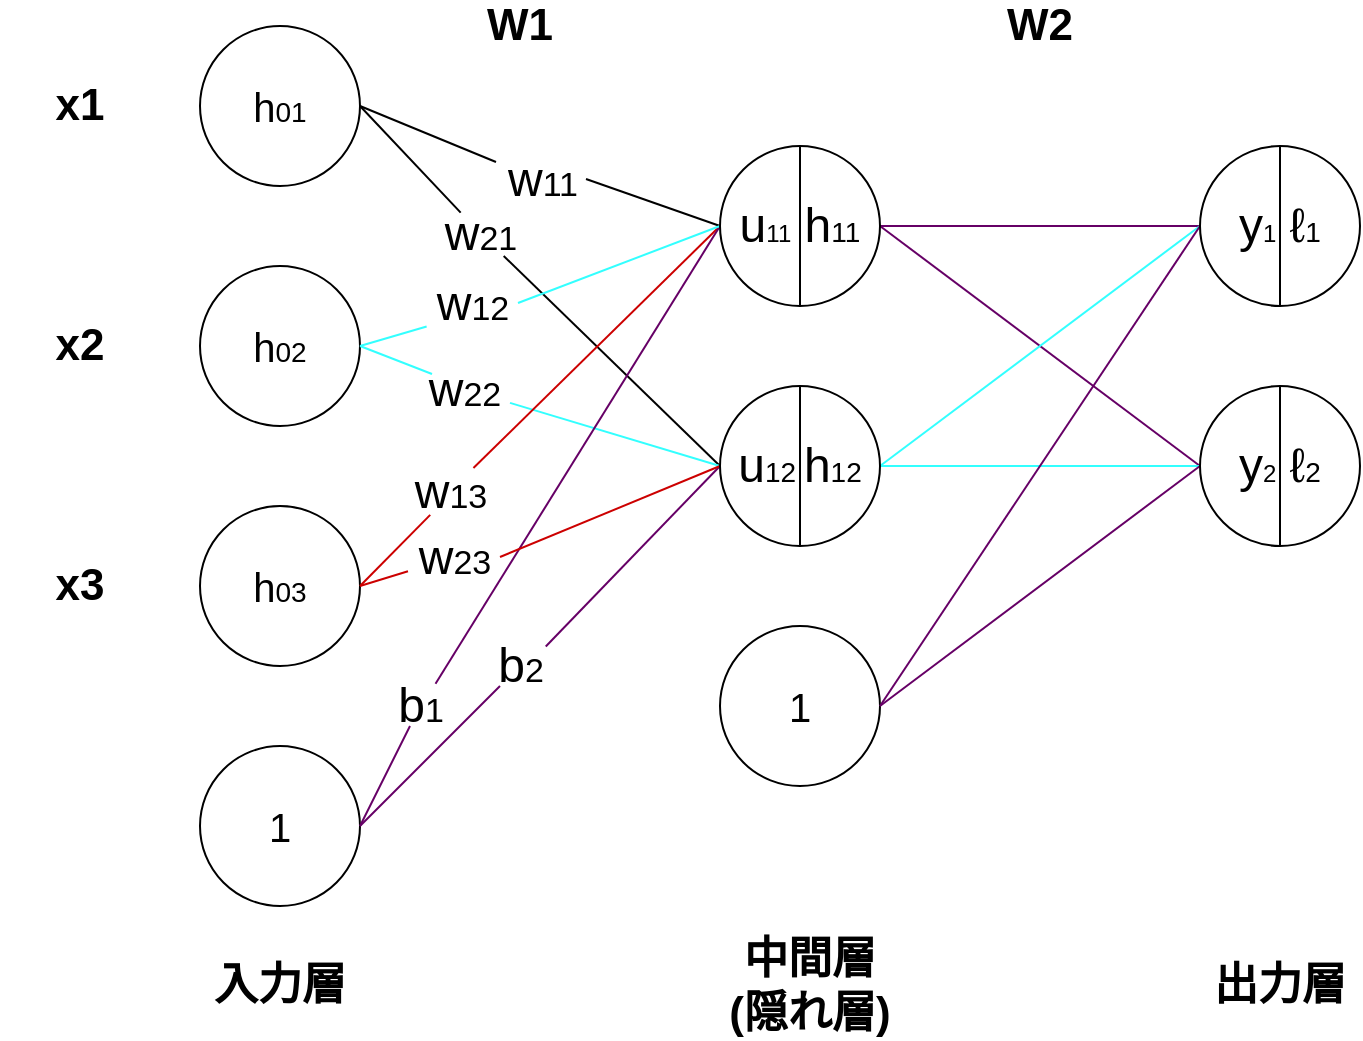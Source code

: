 <mxfile version="14.5.1" type="device"><diagram id="WjLQD2si7O1cluvUDKrH" name="ページ1"><mxGraphModel dx="1088" dy="728" grid="1" gridSize="10" guides="1" tooltips="1" connect="1" arrows="1" fold="1" page="1" pageScale="1" pageWidth="1920" pageHeight="1200" math="0" shadow="0"><root><mxCell id="0"/><mxCell id="1" parent="0"/><mxCell id="cFgFDYzUAmebw3sZvCWR-1" value="&lt;font style=&quot;font-size: 20px&quot;&gt;h&lt;/font&gt;&lt;font style=&quot;font-size: 14px&quot;&gt;01&lt;/font&gt;" style="ellipse;whiteSpace=wrap;html=1;aspect=fixed;" parent="1" vertex="1"><mxGeometry x="220" y="120" width="80" height="80" as="geometry"/></mxCell><mxCell id="cFgFDYzUAmebw3sZvCWR-2" value="&lt;font style=&quot;font-size: 20px&quot;&gt;1&lt;/font&gt;" style="ellipse;whiteSpace=wrap;html=1;aspect=fixed;" parent="1" vertex="1"><mxGeometry x="220" y="480" width="80" height="80" as="geometry"/></mxCell><mxCell id="cFgFDYzUAmebw3sZvCWR-3" value="&lt;span style=&quot;font-size: 20px&quot;&gt;h&lt;/span&gt;&lt;span style=&quot;font-size: 14px&quot;&gt;03&lt;/span&gt;" style="ellipse;whiteSpace=wrap;html=1;aspect=fixed;" parent="1" vertex="1"><mxGeometry x="220" y="360" width="80" height="80" as="geometry"/></mxCell><mxCell id="cFgFDYzUAmebw3sZvCWR-4" value="&lt;span style=&quot;font-size: 20px&quot;&gt;h&lt;/span&gt;&lt;span style=&quot;font-size: 14px&quot;&gt;02&lt;/span&gt;" style="ellipse;whiteSpace=wrap;html=1;aspect=fixed;" parent="1" vertex="1"><mxGeometry x="220" y="240" width="80" height="80" as="geometry"/></mxCell><mxCell id="cFgFDYzUAmebw3sZvCWR-6" value="&lt;font style=&quot;font-size: 20px&quot;&gt;1&lt;/font&gt;" style="ellipse;whiteSpace=wrap;html=1;aspect=fixed;" parent="1" vertex="1"><mxGeometry x="480" y="420" width="80" height="80" as="geometry"/></mxCell><mxCell id="cFgFDYzUAmebw3sZvCWR-8" value="" style="endArrow=none;html=1;exitX=1;exitY=0.5;exitDx=0;exitDy=0;entryX=0;entryY=0.5;entryDx=0;entryDy=0;shadow=0;" parent="1" source="cFgFDYzUAmebw3sZvCWR-48" target="cFgFDYzUAmebw3sZvCWR-64" edge="1"><mxGeometry width="50" height="50" relative="1" as="geometry"><mxPoint x="520" y="400" as="sourcePoint"/><mxPoint x="480" y="220" as="targetPoint"/></mxGeometry></mxCell><mxCell id="cFgFDYzUAmebw3sZvCWR-9" value="" style="endArrow=none;html=1;entryX=0;entryY=0.5;entryDx=0;entryDy=0;" parent="1" source="cFgFDYzUAmebw3sZvCWR-49" target="cFgFDYzUAmebw3sZvCWR-66" edge="1"><mxGeometry width="50" height="50" relative="1" as="geometry"><mxPoint x="300" y="160" as="sourcePoint"/><mxPoint x="480" y="340" as="targetPoint"/></mxGeometry></mxCell><mxCell id="cFgFDYzUAmebw3sZvCWR-11" value="" style="endArrow=none;html=1;entryX=1;entryY=0.5;entryDx=0;entryDy=0;exitX=0.007;exitY=1.01;exitDx=0;exitDy=0;strokeColor=#33FFFF;exitPerimeter=0;" parent="1" source="cFgFDYzUAmebw3sZvCWR-50" target="cFgFDYzUAmebw3sZvCWR-4" edge="1"><mxGeometry width="50" height="50" relative="1" as="geometry"><mxPoint x="520" y="400" as="sourcePoint"/><mxPoint x="570" y="350" as="targetPoint"/></mxGeometry></mxCell><mxCell id="cFgFDYzUAmebw3sZvCWR-16" value="" style="endArrow=none;html=1;entryX=0;entryY=0.5;entryDx=0;entryDy=0;strokeColor=#33FFFF;" parent="1" source="cFgFDYzUAmebw3sZvCWR-51" target="cFgFDYzUAmebw3sZvCWR-66" edge="1"><mxGeometry width="50" height="50" relative="1" as="geometry"><mxPoint x="300" y="280" as="sourcePoint"/><mxPoint x="480" y="340" as="targetPoint"/></mxGeometry></mxCell><mxCell id="cFgFDYzUAmebw3sZvCWR-20" value="" style="endArrow=none;html=1;strokeColor=#CC0000;entryX=0;entryY=0.5;entryDx=0;entryDy=0;" parent="1" source="cFgFDYzUAmebw3sZvCWR-52" target="cFgFDYzUAmebw3sZvCWR-64" edge="1"><mxGeometry width="50" height="50" relative="1" as="geometry"><mxPoint x="520" y="400" as="sourcePoint"/><mxPoint x="480" y="220" as="targetPoint"/></mxGeometry></mxCell><mxCell id="cFgFDYzUAmebw3sZvCWR-22" value="" style="endArrow=none;html=1;strokeColor=#CC0000;entryX=1;entryY=0.5;entryDx=0;entryDy=0;" parent="1" source="cFgFDYzUAmebw3sZvCWR-53" target="cFgFDYzUAmebw3sZvCWR-3" edge="1"><mxGeometry width="50" height="50" relative="1" as="geometry"><mxPoint x="520" y="400" as="sourcePoint"/><mxPoint x="570" y="350" as="targetPoint"/></mxGeometry></mxCell><mxCell id="cFgFDYzUAmebw3sZvCWR-25" value="" style="endArrow=none;html=1;shadow=0;strokeColor=#660066;exitX=0.694;exitY=-0.056;exitDx=0;exitDy=0;entryX=0;entryY=0.5;entryDx=0;entryDy=0;exitPerimeter=0;" parent="1" source="cFgFDYzUAmebw3sZvCWR-68" target="cFgFDYzUAmebw3sZvCWR-64" edge="1"><mxGeometry width="50" height="50" relative="1" as="geometry"><mxPoint x="520" y="400" as="sourcePoint"/><mxPoint x="480" y="220" as="targetPoint"/></mxGeometry></mxCell><mxCell id="cFgFDYzUAmebw3sZvCWR-26" value="" style="endArrow=none;html=1;shadow=0;strokeColor=#660066;exitX=0.822;exitY=0.011;exitDx=0;exitDy=0;entryX=0;entryY=0.5;entryDx=0;entryDy=0;exitPerimeter=0;" parent="1" source="cFgFDYzUAmebw3sZvCWR-67" target="cFgFDYzUAmebw3sZvCWR-66" edge="1"><mxGeometry width="50" height="50" relative="1" as="geometry"><mxPoint x="520" y="400" as="sourcePoint"/><mxPoint x="480" y="340" as="targetPoint"/></mxGeometry></mxCell><mxCell id="cFgFDYzUAmebw3sZvCWR-29" value="" style="endArrow=none;html=1;shadow=0;strokeColor=#660066;entryX=1;entryY=0.5;entryDx=0;entryDy=0;exitX=0;exitY=0.5;exitDx=0;exitDy=0;" parent="1" source="vUgqyzZVgDzao-M2rPkS-1" target="cFgFDYzUAmebw3sZvCWR-64" edge="1"><mxGeometry width="50" height="50" relative="1" as="geometry"><mxPoint x="520" y="400" as="sourcePoint"/><mxPoint x="560" y="220" as="targetPoint"/></mxGeometry></mxCell><mxCell id="cFgFDYzUAmebw3sZvCWR-31" value="" style="endArrow=none;html=1;shadow=0;strokeColor=#660066;entryX=1;entryY=0.5;entryDx=0;entryDy=0;exitX=0;exitY=0.5;exitDx=0;exitDy=0;" parent="1" source="vUgqyzZVgDzao-M2rPkS-2" target="cFgFDYzUAmebw3sZvCWR-64" edge="1"><mxGeometry width="50" height="50" relative="1" as="geometry"><mxPoint x="520" y="400" as="sourcePoint"/><mxPoint x="560" y="220" as="targetPoint"/></mxGeometry></mxCell><mxCell id="cFgFDYzUAmebw3sZvCWR-33" value="" style="endArrow=none;html=1;entryX=0;entryY=0.5;entryDx=0;entryDy=0;exitX=1;exitY=0.5;exitDx=0;exitDy=0;strokeColor=#33FFFF;" parent="1" source="cFgFDYzUAmebw3sZvCWR-66" target="vUgqyzZVgDzao-M2rPkS-1" edge="1"><mxGeometry width="50" height="50" relative="1" as="geometry"><mxPoint x="560" y="340" as="sourcePoint"/><mxPoint x="310" y="290" as="targetPoint"/></mxGeometry></mxCell><mxCell id="cFgFDYzUAmebw3sZvCWR-34" value="" style="endArrow=none;html=1;exitX=1;exitY=0.5;exitDx=0;exitDy=0;strokeColor=#33FFFF;entryX=0;entryY=0.5;entryDx=0;entryDy=0;" parent="1" source="cFgFDYzUAmebw3sZvCWR-66" target="vUgqyzZVgDzao-M2rPkS-2" edge="1"><mxGeometry width="50" height="50" relative="1" as="geometry"><mxPoint x="560" y="340" as="sourcePoint"/><mxPoint x="650" y="340" as="targetPoint"/></mxGeometry></mxCell><mxCell id="cFgFDYzUAmebw3sZvCWR-35" value="&lt;font style=&quot;font-size: 22px&quot;&gt;&lt;b&gt;入力層&lt;/b&gt;&lt;/font&gt;" style="text;html=1;strokeColor=none;fillColor=none;align=center;verticalAlign=middle;whiteSpace=wrap;rounded=0;" parent="1" vertex="1"><mxGeometry x="220" y="590" width="80" height="20" as="geometry"/></mxCell><mxCell id="cFgFDYzUAmebw3sZvCWR-37" value="&lt;span style=&quot;font-size: 22px&quot;&gt;&lt;b&gt;中間層(隠れ層)&lt;br&gt;&lt;/b&gt;&lt;/span&gt;" style="text;html=1;strokeColor=none;fillColor=none;align=center;verticalAlign=middle;whiteSpace=wrap;rounded=0;" parent="1" vertex="1"><mxGeometry x="480" y="590" width="90" height="20" as="geometry"/></mxCell><mxCell id="cFgFDYzUAmebw3sZvCWR-38" value="&lt;font style=&quot;font-size: 22px&quot;&gt;&lt;b&gt;出力層&lt;/b&gt;&lt;/font&gt;" style="text;html=1;strokeColor=none;fillColor=none;align=center;verticalAlign=middle;whiteSpace=wrap;rounded=0;" parent="1" vertex="1"><mxGeometry x="720" y="590" width="80" height="20" as="geometry"/></mxCell><mxCell id="cFgFDYzUAmebw3sZvCWR-41" value="" style="endArrow=none;html=1;shadow=0;strokeColor=#660066;exitX=1;exitY=0.5;exitDx=0;exitDy=0;entryX=0;entryY=0.5;entryDx=0;entryDy=0;" parent="1" source="cFgFDYzUAmebw3sZvCWR-6" target="vUgqyzZVgDzao-M2rPkS-1" edge="1"><mxGeometry width="50" height="50" relative="1" as="geometry"><mxPoint x="310" y="530" as="sourcePoint"/><mxPoint x="490" y="230" as="targetPoint"/></mxGeometry></mxCell><mxCell id="cFgFDYzUAmebw3sZvCWR-42" value="" style="endArrow=none;html=1;shadow=0;strokeColor=#660066;exitX=1;exitY=0.5;exitDx=0;exitDy=0;entryX=0;entryY=0.5;entryDx=0;entryDy=0;" parent="1" source="cFgFDYzUAmebw3sZvCWR-6" target="vUgqyzZVgDzao-M2rPkS-2" edge="1"><mxGeometry width="50" height="50" relative="1" as="geometry"><mxPoint x="320" y="540" as="sourcePoint"/><mxPoint x="720" y="340" as="targetPoint"/></mxGeometry></mxCell><mxCell id="cFgFDYzUAmebw3sZvCWR-43" value="&lt;font style=&quot;font-size: 22px&quot;&gt;&lt;b&gt;x3&lt;/b&gt;&lt;/font&gt;" style="text;html=1;strokeColor=none;fillColor=none;align=center;verticalAlign=middle;whiteSpace=wrap;rounded=0;" parent="1" vertex="1"><mxGeometry x="120" y="390" width="80" height="20" as="geometry"/></mxCell><mxCell id="cFgFDYzUAmebw3sZvCWR-44" value="&lt;span style=&quot;font-size: 22px&quot;&gt;&lt;b&gt;x2&lt;/b&gt;&lt;/span&gt;" style="text;html=1;strokeColor=none;fillColor=none;align=center;verticalAlign=middle;whiteSpace=wrap;rounded=0;" parent="1" vertex="1"><mxGeometry x="120" y="270" width="80" height="20" as="geometry"/></mxCell><mxCell id="cFgFDYzUAmebw3sZvCWR-45" value="&lt;span style=&quot;font-size: 22px&quot;&gt;&lt;b&gt;x1&lt;/b&gt;&lt;/span&gt;" style="text;html=1;strokeColor=none;fillColor=none;align=center;verticalAlign=middle;whiteSpace=wrap;rounded=0;" parent="1" vertex="1"><mxGeometry x="120" y="150" width="80" height="20" as="geometry"/></mxCell><mxCell id="cFgFDYzUAmebw3sZvCWR-48" value="&lt;font style=&quot;font-size: 24px&quot;&gt;w&lt;/font&gt;&lt;font style=&quot;font-size: 17px&quot;&gt;11&lt;/font&gt;" style="text;html=1;align=center;verticalAlign=middle;resizable=0;points=[];autosize=1;" parent="1" vertex="1"><mxGeometry x="368" y="185" width="45" height="23" as="geometry"/></mxCell><mxCell id="cFgFDYzUAmebw3sZvCWR-56" value="" style="endArrow=none;html=1;exitX=1;exitY=0.5;exitDx=0;exitDy=0;shadow=0;" parent="1" source="cFgFDYzUAmebw3sZvCWR-1" edge="1"><mxGeometry width="50" height="50" relative="1" as="geometry"><mxPoint x="300" y="160" as="sourcePoint"/><mxPoint x="368" y="188" as="targetPoint"/></mxGeometry></mxCell><mxCell id="cFgFDYzUAmebw3sZvCWR-49" value="&lt;font style=&quot;font-size: 24px&quot;&gt;w&lt;/font&gt;&lt;font style=&quot;font-size: 17px&quot;&gt;&lt;font style=&quot;font-size: 17px&quot;&gt;2&lt;/font&gt;&lt;font style=&quot;font-size: 17px&quot;&gt;1&lt;/font&gt;&lt;/font&gt;" style="text;html=1;align=center;verticalAlign=middle;resizable=0;points=[];autosize=1;" parent="1" vertex="1"><mxGeometry x="337" y="212" width="46" height="23" as="geometry"/></mxCell><mxCell id="cFgFDYzUAmebw3sZvCWR-57" value="" style="endArrow=none;html=1;entryX=0.29;entryY=0.058;entryDx=0;entryDy=0;entryPerimeter=0;" parent="1" target="cFgFDYzUAmebw3sZvCWR-49" edge="1"><mxGeometry width="50" height="50" relative="1" as="geometry"><mxPoint x="300" y="160" as="sourcePoint"/><mxPoint x="480" y="340" as="targetPoint"/></mxGeometry></mxCell><mxCell id="cFgFDYzUAmebw3sZvCWR-50" value="&lt;font style=&quot;font-size: 24px&quot;&gt;w&lt;/font&gt;&lt;font style=&quot;font-size: 17px&quot;&gt;12&lt;/font&gt;" style="text;html=1;align=center;verticalAlign=middle;resizable=0;points=[];autosize=1;" parent="1" vertex="1"><mxGeometry x="333" y="247" width="46" height="23" as="geometry"/></mxCell><mxCell id="cFgFDYzUAmebw3sZvCWR-58" value="" style="endArrow=none;html=1;entryX=1;entryY=0.5;entryDx=0;entryDy=0;exitX=0;exitY=0.5;exitDx=0;exitDy=0;strokeColor=#33FFFF;" parent="1" source="cFgFDYzUAmebw3sZvCWR-64" target="cFgFDYzUAmebw3sZvCWR-50" edge="1"><mxGeometry width="50" height="50" relative="1" as="geometry"><mxPoint x="480" y="220" as="sourcePoint"/><mxPoint x="300" y="280" as="targetPoint"/></mxGeometry></mxCell><mxCell id="cFgFDYzUAmebw3sZvCWR-52" value="&lt;font style=&quot;font-size: 24px&quot;&gt;w&lt;/font&gt;&lt;font style=&quot;font-size: 17px&quot;&gt;13&lt;/font&gt;" style="text;html=1;align=center;verticalAlign=middle;resizable=0;points=[];autosize=1;" parent="1" vertex="1"><mxGeometry x="322" y="341" width="46" height="23" as="geometry"/></mxCell><mxCell id="cFgFDYzUAmebw3sZvCWR-59" value="" style="endArrow=none;html=1;strokeColor=#CC0000;exitX=1;exitY=0.5;exitDx=0;exitDy=0;entryX=0.285;entryY=1.019;entryDx=0;entryDy=0;entryPerimeter=0;" parent="1" source="cFgFDYzUAmebw3sZvCWR-3" target="cFgFDYzUAmebw3sZvCWR-52" edge="1"><mxGeometry width="50" height="50" relative="1" as="geometry"><mxPoint x="300" y="400" as="sourcePoint"/><mxPoint x="480" y="220" as="targetPoint"/></mxGeometry></mxCell><mxCell id="cFgFDYzUAmebw3sZvCWR-51" value="&lt;font style=&quot;font-size: 24px&quot;&gt;w&lt;/font&gt;&lt;font style=&quot;font-size: 17px&quot;&gt;22&lt;/font&gt;" style="text;html=1;align=center;verticalAlign=middle;resizable=0;points=[];autosize=1;" parent="1" vertex="1"><mxGeometry x="329" y="290" width="46" height="23" as="geometry"/></mxCell><mxCell id="cFgFDYzUAmebw3sZvCWR-60" value="" style="endArrow=none;html=1;strokeColor=#33FFFF;" parent="1" edge="1"><mxGeometry width="50" height="50" relative="1" as="geometry"><mxPoint x="300" y="280" as="sourcePoint"/><mxPoint x="336" y="294" as="targetPoint"/></mxGeometry></mxCell><mxCell id="cFgFDYzUAmebw3sZvCWR-53" value="&lt;font style=&quot;font-size: 24px&quot;&gt;w&lt;/font&gt;&lt;font style=&quot;font-size: 17px&quot;&gt;2&lt;/font&gt;&lt;font style=&quot;font-size: 17px&quot;&gt;3&lt;/font&gt;" style="text;html=1;align=center;verticalAlign=middle;resizable=0;points=[];autosize=1;" parent="1" vertex="1"><mxGeometry x="324" y="374" width="46" height="23" as="geometry"/></mxCell><mxCell id="cFgFDYzUAmebw3sZvCWR-61" value="" style="endArrow=none;html=1;strokeColor=#CC0000;entryX=1;entryY=0.5;entryDx=0;entryDy=0;exitX=0;exitY=0.5;exitDx=0;exitDy=0;" parent="1" source="cFgFDYzUAmebw3sZvCWR-66" target="cFgFDYzUAmebw3sZvCWR-53" edge="1"><mxGeometry width="50" height="50" relative="1" as="geometry"><mxPoint x="480" y="340" as="sourcePoint"/><mxPoint x="300" y="400" as="targetPoint"/></mxGeometry></mxCell><mxCell id="cFgFDYzUAmebw3sZvCWR-64" value="&lt;font style=&quot;font-size: 24px&quot;&gt;&lt;br&gt;&amp;nbsp;u&lt;/font&gt;&lt;font style=&quot;font-size: 12px&quot;&gt;11&amp;nbsp;&amp;nbsp;&lt;/font&gt;&lt;font style=&quot;font-size: 24px&quot;&gt;h&lt;/font&gt;&lt;font style=&quot;font-size: 14px&quot;&gt;11&lt;/font&gt;&lt;font style=&quot;font-size: 24px&quot;&gt;&amp;nbsp; &amp;nbsp;&lt;/font&gt;" style="shape=lineEllipse;line=vertical;perimeter=ellipsePerimeter;whiteSpace=wrap;html=1;backgroundOutline=1;" parent="1" vertex="1"><mxGeometry x="480" y="180" width="80" height="80" as="geometry"/></mxCell><mxCell id="cFgFDYzUAmebw3sZvCWR-66" value="&lt;font style=&quot;font-size: 24px&quot;&gt;&lt;br&gt;&amp;nbsp;u&lt;/font&gt;&lt;font style=&quot;font-size: 14px&quot;&gt;12&amp;nbsp;&lt;/font&gt;&lt;font style=&quot;font-size: 24px&quot;&gt;h&lt;/font&gt;&lt;font style=&quot;font-size: 14px&quot;&gt;12&lt;/font&gt;&lt;font style=&quot;font-size: 24px&quot;&gt;&amp;nbsp; &amp;nbsp;&lt;/font&gt;" style="shape=lineEllipse;line=vertical;perimeter=ellipsePerimeter;whiteSpace=wrap;html=1;backgroundOutline=1;" parent="1" vertex="1"><mxGeometry x="480" y="300" width="80" height="80" as="geometry"/></mxCell><mxCell id="cFgFDYzUAmebw3sZvCWR-68" value="&lt;font style=&quot;font-size: 24px&quot;&gt;b&lt;/font&gt;&lt;font style=&quot;font-size: 17px&quot;&gt;1&lt;/font&gt;" style="text;html=1;align=center;verticalAlign=middle;resizable=0;points=[];autosize=1;" parent="1" vertex="1"><mxGeometry x="310" y="450" width="40" height="20" as="geometry"/></mxCell><mxCell id="cFgFDYzUAmebw3sZvCWR-69" value="" style="endArrow=none;html=1;shadow=0;strokeColor=#660066;exitX=1;exitY=0.5;exitDx=0;exitDy=0;" parent="1" source="cFgFDYzUAmebw3sZvCWR-2" target="cFgFDYzUAmebw3sZvCWR-68" edge="1"><mxGeometry width="50" height="50" relative="1" as="geometry"><mxPoint x="300" y="520" as="sourcePoint"/><mxPoint x="480" y="220" as="targetPoint"/></mxGeometry></mxCell><mxCell id="cFgFDYzUAmebw3sZvCWR-67" value="&lt;font style=&quot;font-size: 24px&quot;&gt;b&lt;/font&gt;&lt;font style=&quot;font-size: 17px&quot;&gt;2&lt;/font&gt;" style="text;html=1;align=center;verticalAlign=middle;resizable=0;points=[];autosize=1;" parent="1" vertex="1"><mxGeometry x="360" y="430" width="40" height="20" as="geometry"/></mxCell><mxCell id="cFgFDYzUAmebw3sZvCWR-70" value="" style="endArrow=none;html=1;shadow=0;strokeColor=#660066;exitX=1;exitY=0.5;exitDx=0;exitDy=0;" parent="1" source="cFgFDYzUAmebw3sZvCWR-2" target="cFgFDYzUAmebw3sZvCWR-67" edge="1"><mxGeometry width="50" height="50" relative="1" as="geometry"><mxPoint x="300" y="520" as="sourcePoint"/><mxPoint x="480" y="340" as="targetPoint"/></mxGeometry></mxCell><mxCell id="vUgqyzZVgDzao-M2rPkS-1" value="&lt;font style=&quot;font-size: 24px&quot;&gt;&amp;nbsp; y&lt;/font&gt;1&amp;nbsp;&amp;nbsp;&lt;font style=&quot;font-size: 24px&quot;&gt;ℓ&lt;/font&gt;&lt;font style=&quot;font-size: 14px&quot;&gt;1&lt;/font&gt;&lt;font style=&quot;font-size: 24px&quot;&gt;&amp;nbsp;&amp;nbsp;&lt;/font&gt;" style="shape=lineEllipse;line=vertical;perimeter=ellipsePerimeter;whiteSpace=wrap;html=1;backgroundOutline=1;" vertex="1" parent="1"><mxGeometry x="720" y="180" width="80" height="80" as="geometry"/></mxCell><mxCell id="vUgqyzZVgDzao-M2rPkS-2" value="&lt;font style=&quot;font-size: 24px&quot;&gt;&amp;nbsp; y&lt;/font&gt;&lt;font style=&quot;font-size: 12px&quot;&gt;2&amp;nbsp; &lt;/font&gt;&lt;font style=&quot;font-size: 24px&quot;&gt;ℓ&lt;/font&gt;&lt;font style=&quot;font-size: 14px&quot;&gt;2&lt;/font&gt;&lt;font style=&quot;font-size: 24px&quot;&gt;&amp;nbsp;&amp;nbsp;&lt;/font&gt;" style="shape=lineEllipse;line=vertical;perimeter=ellipsePerimeter;whiteSpace=wrap;html=1;backgroundOutline=1;" vertex="1" parent="1"><mxGeometry x="720" y="300" width="80" height="80" as="geometry"/></mxCell><mxCell id="vUgqyzZVgDzao-M2rPkS-3" value="&lt;span style=&quot;font-size: 22px&quot;&gt;&lt;b&gt;W1&lt;/b&gt;&lt;/span&gt;" style="text;html=1;strokeColor=none;fillColor=none;align=center;verticalAlign=middle;whiteSpace=wrap;rounded=0;" vertex="1" parent="1"><mxGeometry x="340" y="110" width="80" height="20" as="geometry"/></mxCell><mxCell id="vUgqyzZVgDzao-M2rPkS-5" value="&lt;span style=&quot;font-size: 22px&quot;&gt;&lt;b&gt;W2&lt;/b&gt;&lt;/span&gt;" style="text;html=1;strokeColor=none;fillColor=none;align=center;verticalAlign=middle;whiteSpace=wrap;rounded=0;" vertex="1" parent="1"><mxGeometry x="600" y="110" width="80" height="20" as="geometry"/></mxCell></root></mxGraphModel></diagram></mxfile>